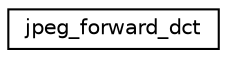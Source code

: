 digraph "Graphical Class Hierarchy"
{
 // INTERACTIVE_SVG=YES
  edge [fontname="Helvetica",fontsize="10",labelfontname="Helvetica",labelfontsize="10"];
  node [fontname="Helvetica",fontsize="10",shape=record];
  rankdir="LR";
  Node0 [label="jpeg_forward_dct",height=0.2,width=0.4,color="black", fillcolor="white", style="filled",URL="$structjpeg__forward__dct.html"];
}
